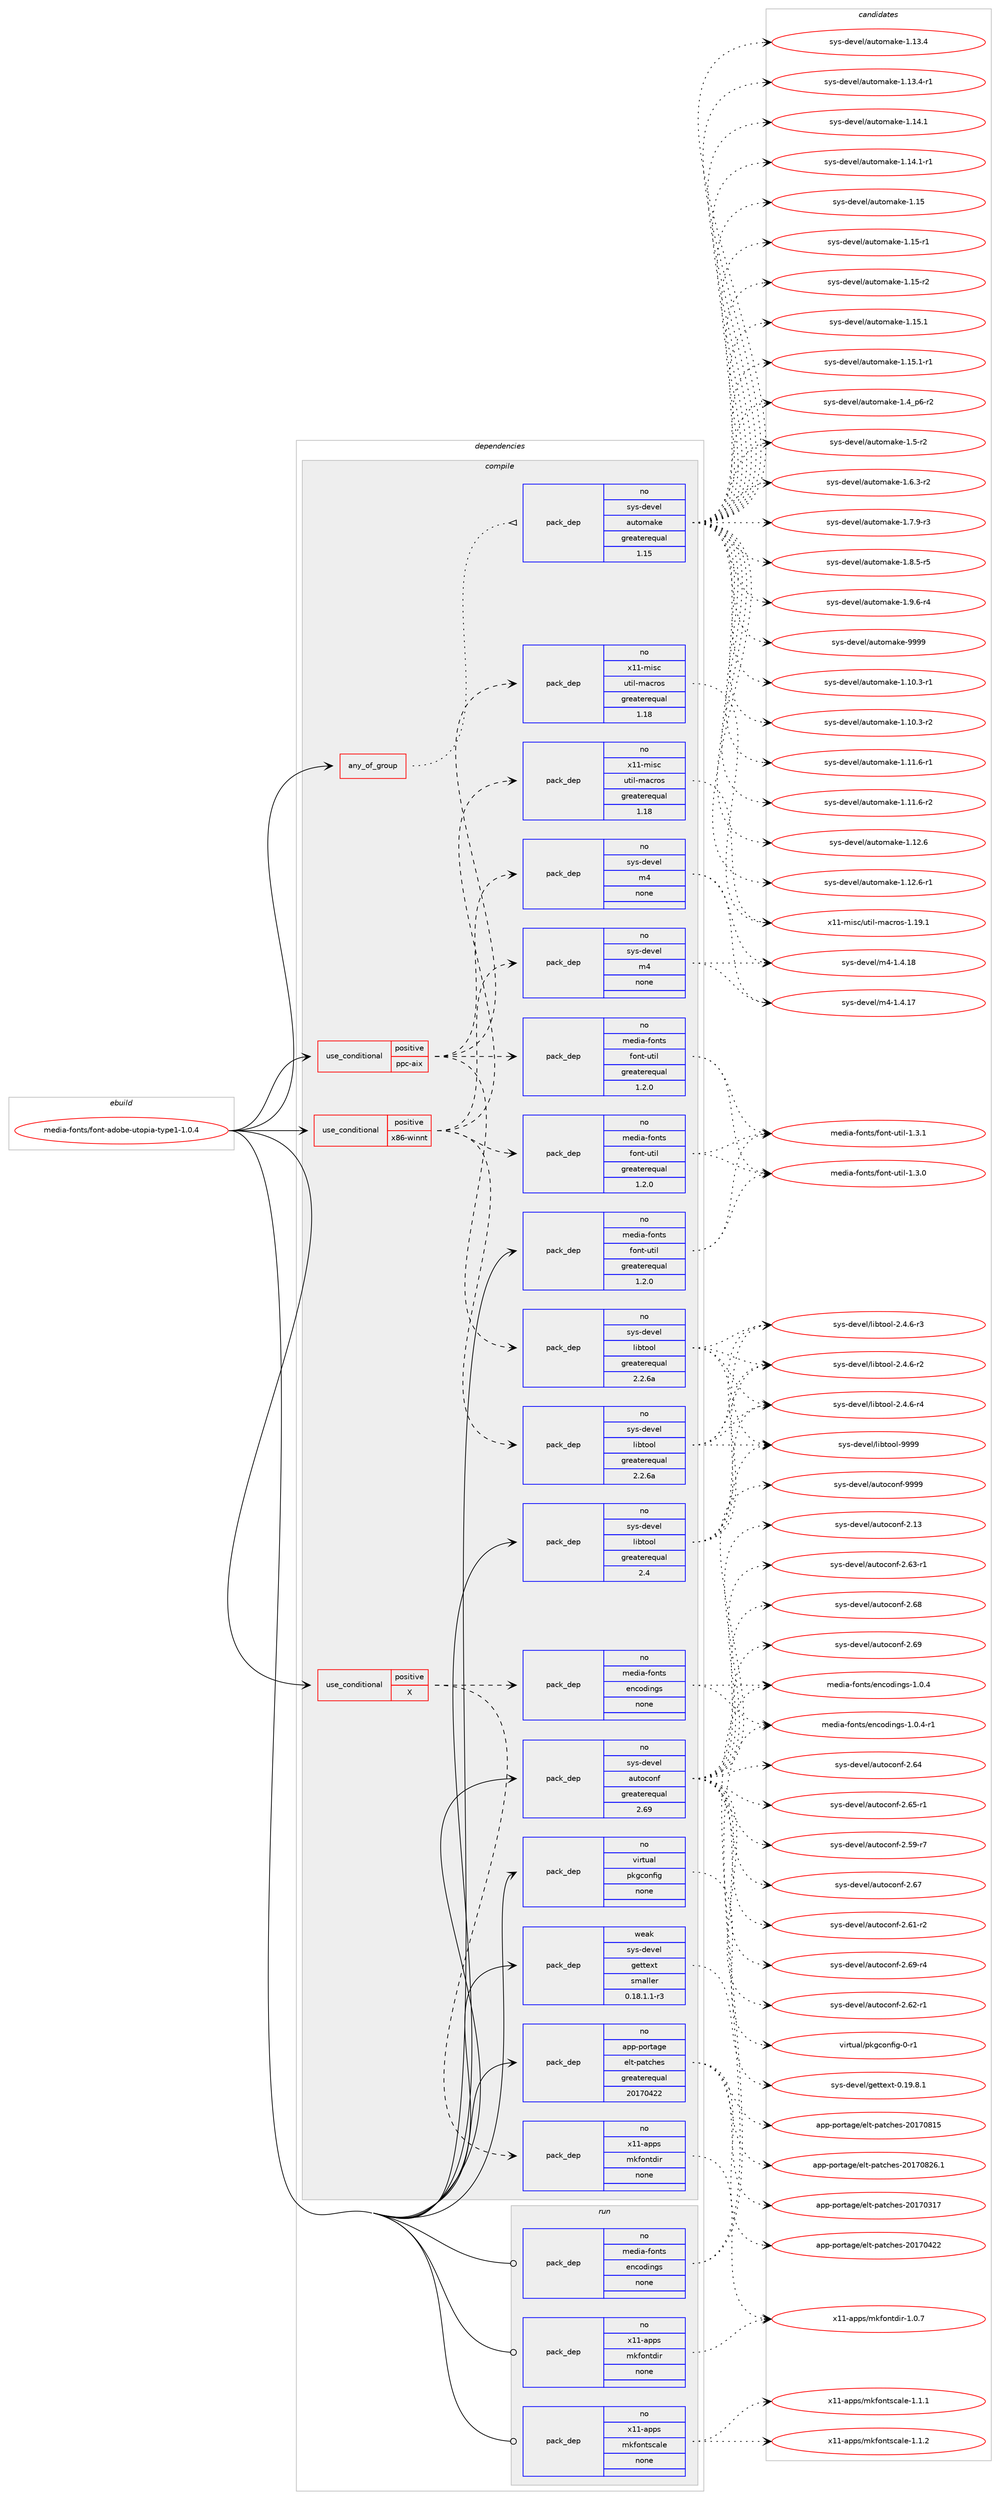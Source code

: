 digraph prolog {

# *************
# Graph options
# *************

newrank=true;
concentrate=true;
compound=true;
graph [rankdir=LR,fontname=Helvetica,fontsize=10,ranksep=1.5];#, ranksep=2.5, nodesep=0.2];
edge  [arrowhead=vee];
node  [fontname=Helvetica,fontsize=10];

# **********
# The ebuild
# **********

subgraph cluster_leftcol {
color=gray;
rank=same;
label=<<i>ebuild</i>>;
id [label="media-fonts/font-adobe-utopia-type1-1.0.4", color=red, width=4, href="../media-fonts/font-adobe-utopia-type1-1.0.4.svg"];
}

# ****************
# The dependencies
# ****************

subgraph cluster_midcol {
color=gray;
label=<<i>dependencies</i>>;
subgraph cluster_compile {
fillcolor="#eeeeee";
style=filled;
label=<<i>compile</i>>;
subgraph any5183 {
dependency348896 [label=<<TABLE BORDER="0" CELLBORDER="1" CELLSPACING="0" CELLPADDING="4"><TR><TD CELLPADDING="10">any_of_group</TD></TR></TABLE>>, shape=none, color=red];subgraph pack257125 {
dependency348897 [label=<<TABLE BORDER="0" CELLBORDER="1" CELLSPACING="0" CELLPADDING="4" WIDTH="220"><TR><TD ROWSPAN="6" CELLPADDING="30">pack_dep</TD></TR><TR><TD WIDTH="110">no</TD></TR><TR><TD>sys-devel</TD></TR><TR><TD>automake</TD></TR><TR><TD>greaterequal</TD></TR><TR><TD>1.15</TD></TR></TABLE>>, shape=none, color=blue];
}
dependency348896:e -> dependency348897:w [weight=20,style="dotted",arrowhead="oinv"];
}
id:e -> dependency348896:w [weight=20,style="solid",arrowhead="vee"];
subgraph cond86487 {
dependency348898 [label=<<TABLE BORDER="0" CELLBORDER="1" CELLSPACING="0" CELLPADDING="4"><TR><TD ROWSPAN="3" CELLPADDING="10">use_conditional</TD></TR><TR><TD>positive</TD></TR><TR><TD>X</TD></TR></TABLE>>, shape=none, color=red];
subgraph pack257126 {
dependency348899 [label=<<TABLE BORDER="0" CELLBORDER="1" CELLSPACING="0" CELLPADDING="4" WIDTH="220"><TR><TD ROWSPAN="6" CELLPADDING="30">pack_dep</TD></TR><TR><TD WIDTH="110">no</TD></TR><TR><TD>x11-apps</TD></TR><TR><TD>mkfontdir</TD></TR><TR><TD>none</TD></TR><TR><TD></TD></TR></TABLE>>, shape=none, color=blue];
}
dependency348898:e -> dependency348899:w [weight=20,style="dashed",arrowhead="vee"];
subgraph pack257127 {
dependency348900 [label=<<TABLE BORDER="0" CELLBORDER="1" CELLSPACING="0" CELLPADDING="4" WIDTH="220"><TR><TD ROWSPAN="6" CELLPADDING="30">pack_dep</TD></TR><TR><TD WIDTH="110">no</TD></TR><TR><TD>media-fonts</TD></TR><TR><TD>encodings</TD></TR><TR><TD>none</TD></TR><TR><TD></TD></TR></TABLE>>, shape=none, color=blue];
}
dependency348898:e -> dependency348900:w [weight=20,style="dashed",arrowhead="vee"];
}
id:e -> dependency348898:w [weight=20,style="solid",arrowhead="vee"];
subgraph cond86488 {
dependency348901 [label=<<TABLE BORDER="0" CELLBORDER="1" CELLSPACING="0" CELLPADDING="4"><TR><TD ROWSPAN="3" CELLPADDING="10">use_conditional</TD></TR><TR><TD>positive</TD></TR><TR><TD>ppc-aix</TD></TR></TABLE>>, shape=none, color=red];
subgraph pack257128 {
dependency348902 [label=<<TABLE BORDER="0" CELLBORDER="1" CELLSPACING="0" CELLPADDING="4" WIDTH="220"><TR><TD ROWSPAN="6" CELLPADDING="30">pack_dep</TD></TR><TR><TD WIDTH="110">no</TD></TR><TR><TD>sys-devel</TD></TR><TR><TD>libtool</TD></TR><TR><TD>greaterequal</TD></TR><TR><TD>2.2.6a</TD></TR></TABLE>>, shape=none, color=blue];
}
dependency348901:e -> dependency348902:w [weight=20,style="dashed",arrowhead="vee"];
subgraph pack257129 {
dependency348903 [label=<<TABLE BORDER="0" CELLBORDER="1" CELLSPACING="0" CELLPADDING="4" WIDTH="220"><TR><TD ROWSPAN="6" CELLPADDING="30">pack_dep</TD></TR><TR><TD WIDTH="110">no</TD></TR><TR><TD>sys-devel</TD></TR><TR><TD>m4</TD></TR><TR><TD>none</TD></TR><TR><TD></TD></TR></TABLE>>, shape=none, color=blue];
}
dependency348901:e -> dependency348903:w [weight=20,style="dashed",arrowhead="vee"];
subgraph pack257130 {
dependency348904 [label=<<TABLE BORDER="0" CELLBORDER="1" CELLSPACING="0" CELLPADDING="4" WIDTH="220"><TR><TD ROWSPAN="6" CELLPADDING="30">pack_dep</TD></TR><TR><TD WIDTH="110">no</TD></TR><TR><TD>x11-misc</TD></TR><TR><TD>util-macros</TD></TR><TR><TD>greaterequal</TD></TR><TR><TD>1.18</TD></TR></TABLE>>, shape=none, color=blue];
}
dependency348901:e -> dependency348904:w [weight=20,style="dashed",arrowhead="vee"];
subgraph pack257131 {
dependency348905 [label=<<TABLE BORDER="0" CELLBORDER="1" CELLSPACING="0" CELLPADDING="4" WIDTH="220"><TR><TD ROWSPAN="6" CELLPADDING="30">pack_dep</TD></TR><TR><TD WIDTH="110">no</TD></TR><TR><TD>media-fonts</TD></TR><TR><TD>font-util</TD></TR><TR><TD>greaterequal</TD></TR><TR><TD>1.2.0</TD></TR></TABLE>>, shape=none, color=blue];
}
dependency348901:e -> dependency348905:w [weight=20,style="dashed",arrowhead="vee"];
}
id:e -> dependency348901:w [weight=20,style="solid",arrowhead="vee"];
subgraph cond86489 {
dependency348906 [label=<<TABLE BORDER="0" CELLBORDER="1" CELLSPACING="0" CELLPADDING="4"><TR><TD ROWSPAN="3" CELLPADDING="10">use_conditional</TD></TR><TR><TD>positive</TD></TR><TR><TD>x86-winnt</TD></TR></TABLE>>, shape=none, color=red];
subgraph pack257132 {
dependency348907 [label=<<TABLE BORDER="0" CELLBORDER="1" CELLSPACING="0" CELLPADDING="4" WIDTH="220"><TR><TD ROWSPAN="6" CELLPADDING="30">pack_dep</TD></TR><TR><TD WIDTH="110">no</TD></TR><TR><TD>sys-devel</TD></TR><TR><TD>libtool</TD></TR><TR><TD>greaterequal</TD></TR><TR><TD>2.2.6a</TD></TR></TABLE>>, shape=none, color=blue];
}
dependency348906:e -> dependency348907:w [weight=20,style="dashed",arrowhead="vee"];
subgraph pack257133 {
dependency348908 [label=<<TABLE BORDER="0" CELLBORDER="1" CELLSPACING="0" CELLPADDING="4" WIDTH="220"><TR><TD ROWSPAN="6" CELLPADDING="30">pack_dep</TD></TR><TR><TD WIDTH="110">no</TD></TR><TR><TD>sys-devel</TD></TR><TR><TD>m4</TD></TR><TR><TD>none</TD></TR><TR><TD></TD></TR></TABLE>>, shape=none, color=blue];
}
dependency348906:e -> dependency348908:w [weight=20,style="dashed",arrowhead="vee"];
subgraph pack257134 {
dependency348909 [label=<<TABLE BORDER="0" CELLBORDER="1" CELLSPACING="0" CELLPADDING="4" WIDTH="220"><TR><TD ROWSPAN="6" CELLPADDING="30">pack_dep</TD></TR><TR><TD WIDTH="110">no</TD></TR><TR><TD>x11-misc</TD></TR><TR><TD>util-macros</TD></TR><TR><TD>greaterequal</TD></TR><TR><TD>1.18</TD></TR></TABLE>>, shape=none, color=blue];
}
dependency348906:e -> dependency348909:w [weight=20,style="dashed",arrowhead="vee"];
subgraph pack257135 {
dependency348910 [label=<<TABLE BORDER="0" CELLBORDER="1" CELLSPACING="0" CELLPADDING="4" WIDTH="220"><TR><TD ROWSPAN="6" CELLPADDING="30">pack_dep</TD></TR><TR><TD WIDTH="110">no</TD></TR><TR><TD>media-fonts</TD></TR><TR><TD>font-util</TD></TR><TR><TD>greaterequal</TD></TR><TR><TD>1.2.0</TD></TR></TABLE>>, shape=none, color=blue];
}
dependency348906:e -> dependency348910:w [weight=20,style="dashed",arrowhead="vee"];
}
id:e -> dependency348906:w [weight=20,style="solid",arrowhead="vee"];
subgraph pack257136 {
dependency348911 [label=<<TABLE BORDER="0" CELLBORDER="1" CELLSPACING="0" CELLPADDING="4" WIDTH="220"><TR><TD ROWSPAN="6" CELLPADDING="30">pack_dep</TD></TR><TR><TD WIDTH="110">no</TD></TR><TR><TD>app-portage</TD></TR><TR><TD>elt-patches</TD></TR><TR><TD>greaterequal</TD></TR><TR><TD>20170422</TD></TR></TABLE>>, shape=none, color=blue];
}
id:e -> dependency348911:w [weight=20,style="solid",arrowhead="vee"];
subgraph pack257137 {
dependency348912 [label=<<TABLE BORDER="0" CELLBORDER="1" CELLSPACING="0" CELLPADDING="4" WIDTH="220"><TR><TD ROWSPAN="6" CELLPADDING="30">pack_dep</TD></TR><TR><TD WIDTH="110">no</TD></TR><TR><TD>media-fonts</TD></TR><TR><TD>font-util</TD></TR><TR><TD>greaterequal</TD></TR><TR><TD>1.2.0</TD></TR></TABLE>>, shape=none, color=blue];
}
id:e -> dependency348912:w [weight=20,style="solid",arrowhead="vee"];
subgraph pack257138 {
dependency348913 [label=<<TABLE BORDER="0" CELLBORDER="1" CELLSPACING="0" CELLPADDING="4" WIDTH="220"><TR><TD ROWSPAN="6" CELLPADDING="30">pack_dep</TD></TR><TR><TD WIDTH="110">no</TD></TR><TR><TD>sys-devel</TD></TR><TR><TD>autoconf</TD></TR><TR><TD>greaterequal</TD></TR><TR><TD>2.69</TD></TR></TABLE>>, shape=none, color=blue];
}
id:e -> dependency348913:w [weight=20,style="solid",arrowhead="vee"];
subgraph pack257139 {
dependency348914 [label=<<TABLE BORDER="0" CELLBORDER="1" CELLSPACING="0" CELLPADDING="4" WIDTH="220"><TR><TD ROWSPAN="6" CELLPADDING="30">pack_dep</TD></TR><TR><TD WIDTH="110">no</TD></TR><TR><TD>sys-devel</TD></TR><TR><TD>libtool</TD></TR><TR><TD>greaterequal</TD></TR><TR><TD>2.4</TD></TR></TABLE>>, shape=none, color=blue];
}
id:e -> dependency348914:w [weight=20,style="solid",arrowhead="vee"];
subgraph pack257140 {
dependency348915 [label=<<TABLE BORDER="0" CELLBORDER="1" CELLSPACING="0" CELLPADDING="4" WIDTH="220"><TR><TD ROWSPAN="6" CELLPADDING="30">pack_dep</TD></TR><TR><TD WIDTH="110">no</TD></TR><TR><TD>virtual</TD></TR><TR><TD>pkgconfig</TD></TR><TR><TD>none</TD></TR><TR><TD></TD></TR></TABLE>>, shape=none, color=blue];
}
id:e -> dependency348915:w [weight=20,style="solid",arrowhead="vee"];
subgraph pack257141 {
dependency348916 [label=<<TABLE BORDER="0" CELLBORDER="1" CELLSPACING="0" CELLPADDING="4" WIDTH="220"><TR><TD ROWSPAN="6" CELLPADDING="30">pack_dep</TD></TR><TR><TD WIDTH="110">weak</TD></TR><TR><TD>sys-devel</TD></TR><TR><TD>gettext</TD></TR><TR><TD>smaller</TD></TR><TR><TD>0.18.1.1-r3</TD></TR></TABLE>>, shape=none, color=blue];
}
id:e -> dependency348916:w [weight=20,style="solid",arrowhead="vee"];
}
subgraph cluster_compileandrun {
fillcolor="#eeeeee";
style=filled;
label=<<i>compile and run</i>>;
}
subgraph cluster_run {
fillcolor="#eeeeee";
style=filled;
label=<<i>run</i>>;
subgraph pack257142 {
dependency348917 [label=<<TABLE BORDER="0" CELLBORDER="1" CELLSPACING="0" CELLPADDING="4" WIDTH="220"><TR><TD ROWSPAN="6" CELLPADDING="30">pack_dep</TD></TR><TR><TD WIDTH="110">no</TD></TR><TR><TD>media-fonts</TD></TR><TR><TD>encodings</TD></TR><TR><TD>none</TD></TR><TR><TD></TD></TR></TABLE>>, shape=none, color=blue];
}
id:e -> dependency348917:w [weight=20,style="solid",arrowhead="odot"];
subgraph pack257143 {
dependency348918 [label=<<TABLE BORDER="0" CELLBORDER="1" CELLSPACING="0" CELLPADDING="4" WIDTH="220"><TR><TD ROWSPAN="6" CELLPADDING="30">pack_dep</TD></TR><TR><TD WIDTH="110">no</TD></TR><TR><TD>x11-apps</TD></TR><TR><TD>mkfontdir</TD></TR><TR><TD>none</TD></TR><TR><TD></TD></TR></TABLE>>, shape=none, color=blue];
}
id:e -> dependency348918:w [weight=20,style="solid",arrowhead="odot"];
subgraph pack257144 {
dependency348919 [label=<<TABLE BORDER="0" CELLBORDER="1" CELLSPACING="0" CELLPADDING="4" WIDTH="220"><TR><TD ROWSPAN="6" CELLPADDING="30">pack_dep</TD></TR><TR><TD WIDTH="110">no</TD></TR><TR><TD>x11-apps</TD></TR><TR><TD>mkfontscale</TD></TR><TR><TD>none</TD></TR><TR><TD></TD></TR></TABLE>>, shape=none, color=blue];
}
id:e -> dependency348919:w [weight=20,style="solid",arrowhead="odot"];
}
}

# **************
# The candidates
# **************

subgraph cluster_choices {
rank=same;
color=gray;
label=<<i>candidates</i>>;

subgraph choice257125 {
color=black;
nodesep=1;
choice11512111545100101118101108479711711611110997107101454946494846514511449 [label="sys-devel/automake-1.10.3-r1", color=red, width=4,href="../sys-devel/automake-1.10.3-r1.svg"];
choice11512111545100101118101108479711711611110997107101454946494846514511450 [label="sys-devel/automake-1.10.3-r2", color=red, width=4,href="../sys-devel/automake-1.10.3-r2.svg"];
choice11512111545100101118101108479711711611110997107101454946494946544511449 [label="sys-devel/automake-1.11.6-r1", color=red, width=4,href="../sys-devel/automake-1.11.6-r1.svg"];
choice11512111545100101118101108479711711611110997107101454946494946544511450 [label="sys-devel/automake-1.11.6-r2", color=red, width=4,href="../sys-devel/automake-1.11.6-r2.svg"];
choice1151211154510010111810110847971171161111099710710145494649504654 [label="sys-devel/automake-1.12.6", color=red, width=4,href="../sys-devel/automake-1.12.6.svg"];
choice11512111545100101118101108479711711611110997107101454946495046544511449 [label="sys-devel/automake-1.12.6-r1", color=red, width=4,href="../sys-devel/automake-1.12.6-r1.svg"];
choice1151211154510010111810110847971171161111099710710145494649514652 [label="sys-devel/automake-1.13.4", color=red, width=4,href="../sys-devel/automake-1.13.4.svg"];
choice11512111545100101118101108479711711611110997107101454946495146524511449 [label="sys-devel/automake-1.13.4-r1", color=red, width=4,href="../sys-devel/automake-1.13.4-r1.svg"];
choice1151211154510010111810110847971171161111099710710145494649524649 [label="sys-devel/automake-1.14.1", color=red, width=4,href="../sys-devel/automake-1.14.1.svg"];
choice11512111545100101118101108479711711611110997107101454946495246494511449 [label="sys-devel/automake-1.14.1-r1", color=red, width=4,href="../sys-devel/automake-1.14.1-r1.svg"];
choice115121115451001011181011084797117116111109971071014549464953 [label="sys-devel/automake-1.15", color=red, width=4,href="../sys-devel/automake-1.15.svg"];
choice1151211154510010111810110847971171161111099710710145494649534511449 [label="sys-devel/automake-1.15-r1", color=red, width=4,href="../sys-devel/automake-1.15-r1.svg"];
choice1151211154510010111810110847971171161111099710710145494649534511450 [label="sys-devel/automake-1.15-r2", color=red, width=4,href="../sys-devel/automake-1.15-r2.svg"];
choice1151211154510010111810110847971171161111099710710145494649534649 [label="sys-devel/automake-1.15.1", color=red, width=4,href="../sys-devel/automake-1.15.1.svg"];
choice11512111545100101118101108479711711611110997107101454946495346494511449 [label="sys-devel/automake-1.15.1-r1", color=red, width=4,href="../sys-devel/automake-1.15.1-r1.svg"];
choice115121115451001011181011084797117116111109971071014549465295112544511450 [label="sys-devel/automake-1.4_p6-r2", color=red, width=4,href="../sys-devel/automake-1.4_p6-r2.svg"];
choice11512111545100101118101108479711711611110997107101454946534511450 [label="sys-devel/automake-1.5-r2", color=red, width=4,href="../sys-devel/automake-1.5-r2.svg"];
choice115121115451001011181011084797117116111109971071014549465446514511450 [label="sys-devel/automake-1.6.3-r2", color=red, width=4,href="../sys-devel/automake-1.6.3-r2.svg"];
choice115121115451001011181011084797117116111109971071014549465546574511451 [label="sys-devel/automake-1.7.9-r3", color=red, width=4,href="../sys-devel/automake-1.7.9-r3.svg"];
choice115121115451001011181011084797117116111109971071014549465646534511453 [label="sys-devel/automake-1.8.5-r5", color=red, width=4,href="../sys-devel/automake-1.8.5-r5.svg"];
choice115121115451001011181011084797117116111109971071014549465746544511452 [label="sys-devel/automake-1.9.6-r4", color=red, width=4,href="../sys-devel/automake-1.9.6-r4.svg"];
choice115121115451001011181011084797117116111109971071014557575757 [label="sys-devel/automake-9999", color=red, width=4,href="../sys-devel/automake-9999.svg"];
dependency348897:e -> choice11512111545100101118101108479711711611110997107101454946494846514511449:w [style=dotted,weight="100"];
dependency348897:e -> choice11512111545100101118101108479711711611110997107101454946494846514511450:w [style=dotted,weight="100"];
dependency348897:e -> choice11512111545100101118101108479711711611110997107101454946494946544511449:w [style=dotted,weight="100"];
dependency348897:e -> choice11512111545100101118101108479711711611110997107101454946494946544511450:w [style=dotted,weight="100"];
dependency348897:e -> choice1151211154510010111810110847971171161111099710710145494649504654:w [style=dotted,weight="100"];
dependency348897:e -> choice11512111545100101118101108479711711611110997107101454946495046544511449:w [style=dotted,weight="100"];
dependency348897:e -> choice1151211154510010111810110847971171161111099710710145494649514652:w [style=dotted,weight="100"];
dependency348897:e -> choice11512111545100101118101108479711711611110997107101454946495146524511449:w [style=dotted,weight="100"];
dependency348897:e -> choice1151211154510010111810110847971171161111099710710145494649524649:w [style=dotted,weight="100"];
dependency348897:e -> choice11512111545100101118101108479711711611110997107101454946495246494511449:w [style=dotted,weight="100"];
dependency348897:e -> choice115121115451001011181011084797117116111109971071014549464953:w [style=dotted,weight="100"];
dependency348897:e -> choice1151211154510010111810110847971171161111099710710145494649534511449:w [style=dotted,weight="100"];
dependency348897:e -> choice1151211154510010111810110847971171161111099710710145494649534511450:w [style=dotted,weight="100"];
dependency348897:e -> choice1151211154510010111810110847971171161111099710710145494649534649:w [style=dotted,weight="100"];
dependency348897:e -> choice11512111545100101118101108479711711611110997107101454946495346494511449:w [style=dotted,weight="100"];
dependency348897:e -> choice115121115451001011181011084797117116111109971071014549465295112544511450:w [style=dotted,weight="100"];
dependency348897:e -> choice11512111545100101118101108479711711611110997107101454946534511450:w [style=dotted,weight="100"];
dependency348897:e -> choice115121115451001011181011084797117116111109971071014549465446514511450:w [style=dotted,weight="100"];
dependency348897:e -> choice115121115451001011181011084797117116111109971071014549465546574511451:w [style=dotted,weight="100"];
dependency348897:e -> choice115121115451001011181011084797117116111109971071014549465646534511453:w [style=dotted,weight="100"];
dependency348897:e -> choice115121115451001011181011084797117116111109971071014549465746544511452:w [style=dotted,weight="100"];
dependency348897:e -> choice115121115451001011181011084797117116111109971071014557575757:w [style=dotted,weight="100"];
}
subgraph choice257126 {
color=black;
nodesep=1;
choice1204949459711211211547109107102111110116100105114454946484655 [label="x11-apps/mkfontdir-1.0.7", color=red, width=4,href="../x11-apps/mkfontdir-1.0.7.svg"];
dependency348899:e -> choice1204949459711211211547109107102111110116100105114454946484655:w [style=dotted,weight="100"];
}
subgraph choice257127 {
color=black;
nodesep=1;
choice10910110010597451021111101161154710111099111100105110103115454946484652 [label="media-fonts/encodings-1.0.4", color=red, width=4,href="../media-fonts/encodings-1.0.4.svg"];
choice109101100105974510211111011611547101110991111001051101031154549464846524511449 [label="media-fonts/encodings-1.0.4-r1", color=red, width=4,href="../media-fonts/encodings-1.0.4-r1.svg"];
dependency348900:e -> choice10910110010597451021111101161154710111099111100105110103115454946484652:w [style=dotted,weight="100"];
dependency348900:e -> choice109101100105974510211111011611547101110991111001051101031154549464846524511449:w [style=dotted,weight="100"];
}
subgraph choice257128 {
color=black;
nodesep=1;
choice1151211154510010111810110847108105981161111111084550465246544511450 [label="sys-devel/libtool-2.4.6-r2", color=red, width=4,href="../sys-devel/libtool-2.4.6-r2.svg"];
choice1151211154510010111810110847108105981161111111084550465246544511451 [label="sys-devel/libtool-2.4.6-r3", color=red, width=4,href="../sys-devel/libtool-2.4.6-r3.svg"];
choice1151211154510010111810110847108105981161111111084550465246544511452 [label="sys-devel/libtool-2.4.6-r4", color=red, width=4,href="../sys-devel/libtool-2.4.6-r4.svg"];
choice1151211154510010111810110847108105981161111111084557575757 [label="sys-devel/libtool-9999", color=red, width=4,href="../sys-devel/libtool-9999.svg"];
dependency348902:e -> choice1151211154510010111810110847108105981161111111084550465246544511450:w [style=dotted,weight="100"];
dependency348902:e -> choice1151211154510010111810110847108105981161111111084550465246544511451:w [style=dotted,weight="100"];
dependency348902:e -> choice1151211154510010111810110847108105981161111111084550465246544511452:w [style=dotted,weight="100"];
dependency348902:e -> choice1151211154510010111810110847108105981161111111084557575757:w [style=dotted,weight="100"];
}
subgraph choice257129 {
color=black;
nodesep=1;
choice11512111545100101118101108471095245494652464955 [label="sys-devel/m4-1.4.17", color=red, width=4,href="../sys-devel/m4-1.4.17.svg"];
choice11512111545100101118101108471095245494652464956 [label="sys-devel/m4-1.4.18", color=red, width=4,href="../sys-devel/m4-1.4.18.svg"];
dependency348903:e -> choice11512111545100101118101108471095245494652464955:w [style=dotted,weight="100"];
dependency348903:e -> choice11512111545100101118101108471095245494652464956:w [style=dotted,weight="100"];
}
subgraph choice257130 {
color=black;
nodesep=1;
choice120494945109105115994711711610510845109979911411111545494649574649 [label="x11-misc/util-macros-1.19.1", color=red, width=4,href="../x11-misc/util-macros-1.19.1.svg"];
dependency348904:e -> choice120494945109105115994711711610510845109979911411111545494649574649:w [style=dotted,weight="100"];
}
subgraph choice257131 {
color=black;
nodesep=1;
choice10910110010597451021111101161154710211111011645117116105108454946514648 [label="media-fonts/font-util-1.3.0", color=red, width=4,href="../media-fonts/font-util-1.3.0.svg"];
choice10910110010597451021111101161154710211111011645117116105108454946514649 [label="media-fonts/font-util-1.3.1", color=red, width=4,href="../media-fonts/font-util-1.3.1.svg"];
dependency348905:e -> choice10910110010597451021111101161154710211111011645117116105108454946514648:w [style=dotted,weight="100"];
dependency348905:e -> choice10910110010597451021111101161154710211111011645117116105108454946514649:w [style=dotted,weight="100"];
}
subgraph choice257132 {
color=black;
nodesep=1;
choice1151211154510010111810110847108105981161111111084550465246544511450 [label="sys-devel/libtool-2.4.6-r2", color=red, width=4,href="../sys-devel/libtool-2.4.6-r2.svg"];
choice1151211154510010111810110847108105981161111111084550465246544511451 [label="sys-devel/libtool-2.4.6-r3", color=red, width=4,href="../sys-devel/libtool-2.4.6-r3.svg"];
choice1151211154510010111810110847108105981161111111084550465246544511452 [label="sys-devel/libtool-2.4.6-r4", color=red, width=4,href="../sys-devel/libtool-2.4.6-r4.svg"];
choice1151211154510010111810110847108105981161111111084557575757 [label="sys-devel/libtool-9999", color=red, width=4,href="../sys-devel/libtool-9999.svg"];
dependency348907:e -> choice1151211154510010111810110847108105981161111111084550465246544511450:w [style=dotted,weight="100"];
dependency348907:e -> choice1151211154510010111810110847108105981161111111084550465246544511451:w [style=dotted,weight="100"];
dependency348907:e -> choice1151211154510010111810110847108105981161111111084550465246544511452:w [style=dotted,weight="100"];
dependency348907:e -> choice1151211154510010111810110847108105981161111111084557575757:w [style=dotted,weight="100"];
}
subgraph choice257133 {
color=black;
nodesep=1;
choice11512111545100101118101108471095245494652464955 [label="sys-devel/m4-1.4.17", color=red, width=4,href="../sys-devel/m4-1.4.17.svg"];
choice11512111545100101118101108471095245494652464956 [label="sys-devel/m4-1.4.18", color=red, width=4,href="../sys-devel/m4-1.4.18.svg"];
dependency348908:e -> choice11512111545100101118101108471095245494652464955:w [style=dotted,weight="100"];
dependency348908:e -> choice11512111545100101118101108471095245494652464956:w [style=dotted,weight="100"];
}
subgraph choice257134 {
color=black;
nodesep=1;
choice120494945109105115994711711610510845109979911411111545494649574649 [label="x11-misc/util-macros-1.19.1", color=red, width=4,href="../x11-misc/util-macros-1.19.1.svg"];
dependency348909:e -> choice120494945109105115994711711610510845109979911411111545494649574649:w [style=dotted,weight="100"];
}
subgraph choice257135 {
color=black;
nodesep=1;
choice10910110010597451021111101161154710211111011645117116105108454946514648 [label="media-fonts/font-util-1.3.0", color=red, width=4,href="../media-fonts/font-util-1.3.0.svg"];
choice10910110010597451021111101161154710211111011645117116105108454946514649 [label="media-fonts/font-util-1.3.1", color=red, width=4,href="../media-fonts/font-util-1.3.1.svg"];
dependency348910:e -> choice10910110010597451021111101161154710211111011645117116105108454946514648:w [style=dotted,weight="100"];
dependency348910:e -> choice10910110010597451021111101161154710211111011645117116105108454946514649:w [style=dotted,weight="100"];
}
subgraph choice257136 {
color=black;
nodesep=1;
choice97112112451121111141169710310147101108116451129711699104101115455048495548514955 [label="app-portage/elt-patches-20170317", color=red, width=4,href="../app-portage/elt-patches-20170317.svg"];
choice97112112451121111141169710310147101108116451129711699104101115455048495548525050 [label="app-portage/elt-patches-20170422", color=red, width=4,href="../app-portage/elt-patches-20170422.svg"];
choice97112112451121111141169710310147101108116451129711699104101115455048495548564953 [label="app-portage/elt-patches-20170815", color=red, width=4,href="../app-portage/elt-patches-20170815.svg"];
choice971121124511211111411697103101471011081164511297116991041011154550484955485650544649 [label="app-portage/elt-patches-20170826.1", color=red, width=4,href="../app-portage/elt-patches-20170826.1.svg"];
dependency348911:e -> choice97112112451121111141169710310147101108116451129711699104101115455048495548514955:w [style=dotted,weight="100"];
dependency348911:e -> choice97112112451121111141169710310147101108116451129711699104101115455048495548525050:w [style=dotted,weight="100"];
dependency348911:e -> choice97112112451121111141169710310147101108116451129711699104101115455048495548564953:w [style=dotted,weight="100"];
dependency348911:e -> choice971121124511211111411697103101471011081164511297116991041011154550484955485650544649:w [style=dotted,weight="100"];
}
subgraph choice257137 {
color=black;
nodesep=1;
choice10910110010597451021111101161154710211111011645117116105108454946514648 [label="media-fonts/font-util-1.3.0", color=red, width=4,href="../media-fonts/font-util-1.3.0.svg"];
choice10910110010597451021111101161154710211111011645117116105108454946514649 [label="media-fonts/font-util-1.3.1", color=red, width=4,href="../media-fonts/font-util-1.3.1.svg"];
dependency348912:e -> choice10910110010597451021111101161154710211111011645117116105108454946514648:w [style=dotted,weight="100"];
dependency348912:e -> choice10910110010597451021111101161154710211111011645117116105108454946514649:w [style=dotted,weight="100"];
}
subgraph choice257138 {
color=black;
nodesep=1;
choice115121115451001011181011084797117116111991111101024550464951 [label="sys-devel/autoconf-2.13", color=red, width=4,href="../sys-devel/autoconf-2.13.svg"];
choice1151211154510010111810110847971171161119911111010245504653574511455 [label="sys-devel/autoconf-2.59-r7", color=red, width=4,href="../sys-devel/autoconf-2.59-r7.svg"];
choice1151211154510010111810110847971171161119911111010245504654494511450 [label="sys-devel/autoconf-2.61-r2", color=red, width=4,href="../sys-devel/autoconf-2.61-r2.svg"];
choice1151211154510010111810110847971171161119911111010245504654504511449 [label="sys-devel/autoconf-2.62-r1", color=red, width=4,href="../sys-devel/autoconf-2.62-r1.svg"];
choice1151211154510010111810110847971171161119911111010245504654514511449 [label="sys-devel/autoconf-2.63-r1", color=red, width=4,href="../sys-devel/autoconf-2.63-r1.svg"];
choice115121115451001011181011084797117116111991111101024550465452 [label="sys-devel/autoconf-2.64", color=red, width=4,href="../sys-devel/autoconf-2.64.svg"];
choice1151211154510010111810110847971171161119911111010245504654534511449 [label="sys-devel/autoconf-2.65-r1", color=red, width=4,href="../sys-devel/autoconf-2.65-r1.svg"];
choice115121115451001011181011084797117116111991111101024550465455 [label="sys-devel/autoconf-2.67", color=red, width=4,href="../sys-devel/autoconf-2.67.svg"];
choice115121115451001011181011084797117116111991111101024550465456 [label="sys-devel/autoconf-2.68", color=red, width=4,href="../sys-devel/autoconf-2.68.svg"];
choice115121115451001011181011084797117116111991111101024550465457 [label="sys-devel/autoconf-2.69", color=red, width=4,href="../sys-devel/autoconf-2.69.svg"];
choice1151211154510010111810110847971171161119911111010245504654574511452 [label="sys-devel/autoconf-2.69-r4", color=red, width=4,href="../sys-devel/autoconf-2.69-r4.svg"];
choice115121115451001011181011084797117116111991111101024557575757 [label="sys-devel/autoconf-9999", color=red, width=4,href="../sys-devel/autoconf-9999.svg"];
dependency348913:e -> choice115121115451001011181011084797117116111991111101024550464951:w [style=dotted,weight="100"];
dependency348913:e -> choice1151211154510010111810110847971171161119911111010245504653574511455:w [style=dotted,weight="100"];
dependency348913:e -> choice1151211154510010111810110847971171161119911111010245504654494511450:w [style=dotted,weight="100"];
dependency348913:e -> choice1151211154510010111810110847971171161119911111010245504654504511449:w [style=dotted,weight="100"];
dependency348913:e -> choice1151211154510010111810110847971171161119911111010245504654514511449:w [style=dotted,weight="100"];
dependency348913:e -> choice115121115451001011181011084797117116111991111101024550465452:w [style=dotted,weight="100"];
dependency348913:e -> choice1151211154510010111810110847971171161119911111010245504654534511449:w [style=dotted,weight="100"];
dependency348913:e -> choice115121115451001011181011084797117116111991111101024550465455:w [style=dotted,weight="100"];
dependency348913:e -> choice115121115451001011181011084797117116111991111101024550465456:w [style=dotted,weight="100"];
dependency348913:e -> choice115121115451001011181011084797117116111991111101024550465457:w [style=dotted,weight="100"];
dependency348913:e -> choice1151211154510010111810110847971171161119911111010245504654574511452:w [style=dotted,weight="100"];
dependency348913:e -> choice115121115451001011181011084797117116111991111101024557575757:w [style=dotted,weight="100"];
}
subgraph choice257139 {
color=black;
nodesep=1;
choice1151211154510010111810110847108105981161111111084550465246544511450 [label="sys-devel/libtool-2.4.6-r2", color=red, width=4,href="../sys-devel/libtool-2.4.6-r2.svg"];
choice1151211154510010111810110847108105981161111111084550465246544511451 [label="sys-devel/libtool-2.4.6-r3", color=red, width=4,href="../sys-devel/libtool-2.4.6-r3.svg"];
choice1151211154510010111810110847108105981161111111084550465246544511452 [label="sys-devel/libtool-2.4.6-r4", color=red, width=4,href="../sys-devel/libtool-2.4.6-r4.svg"];
choice1151211154510010111810110847108105981161111111084557575757 [label="sys-devel/libtool-9999", color=red, width=4,href="../sys-devel/libtool-9999.svg"];
dependency348914:e -> choice1151211154510010111810110847108105981161111111084550465246544511450:w [style=dotted,weight="100"];
dependency348914:e -> choice1151211154510010111810110847108105981161111111084550465246544511451:w [style=dotted,weight="100"];
dependency348914:e -> choice1151211154510010111810110847108105981161111111084550465246544511452:w [style=dotted,weight="100"];
dependency348914:e -> choice1151211154510010111810110847108105981161111111084557575757:w [style=dotted,weight="100"];
}
subgraph choice257140 {
color=black;
nodesep=1;
choice11810511411611797108471121071039911111010210510345484511449 [label="virtual/pkgconfig-0-r1", color=red, width=4,href="../virtual/pkgconfig-0-r1.svg"];
dependency348915:e -> choice11810511411611797108471121071039911111010210510345484511449:w [style=dotted,weight="100"];
}
subgraph choice257141 {
color=black;
nodesep=1;
choice1151211154510010111810110847103101116116101120116454846495746564649 [label="sys-devel/gettext-0.19.8.1", color=red, width=4,href="../sys-devel/gettext-0.19.8.1.svg"];
dependency348916:e -> choice1151211154510010111810110847103101116116101120116454846495746564649:w [style=dotted,weight="100"];
}
subgraph choice257142 {
color=black;
nodesep=1;
choice10910110010597451021111101161154710111099111100105110103115454946484652 [label="media-fonts/encodings-1.0.4", color=red, width=4,href="../media-fonts/encodings-1.0.4.svg"];
choice109101100105974510211111011611547101110991111001051101031154549464846524511449 [label="media-fonts/encodings-1.0.4-r1", color=red, width=4,href="../media-fonts/encodings-1.0.4-r1.svg"];
dependency348917:e -> choice10910110010597451021111101161154710111099111100105110103115454946484652:w [style=dotted,weight="100"];
dependency348917:e -> choice109101100105974510211111011611547101110991111001051101031154549464846524511449:w [style=dotted,weight="100"];
}
subgraph choice257143 {
color=black;
nodesep=1;
choice1204949459711211211547109107102111110116100105114454946484655 [label="x11-apps/mkfontdir-1.0.7", color=red, width=4,href="../x11-apps/mkfontdir-1.0.7.svg"];
dependency348918:e -> choice1204949459711211211547109107102111110116100105114454946484655:w [style=dotted,weight="100"];
}
subgraph choice257144 {
color=black;
nodesep=1;
choice12049494597112112115471091071021111101161159997108101454946494649 [label="x11-apps/mkfontscale-1.1.1", color=red, width=4,href="../x11-apps/mkfontscale-1.1.1.svg"];
choice12049494597112112115471091071021111101161159997108101454946494650 [label="x11-apps/mkfontscale-1.1.2", color=red, width=4,href="../x11-apps/mkfontscale-1.1.2.svg"];
dependency348919:e -> choice12049494597112112115471091071021111101161159997108101454946494649:w [style=dotted,weight="100"];
dependency348919:e -> choice12049494597112112115471091071021111101161159997108101454946494650:w [style=dotted,weight="100"];
}
}

}
